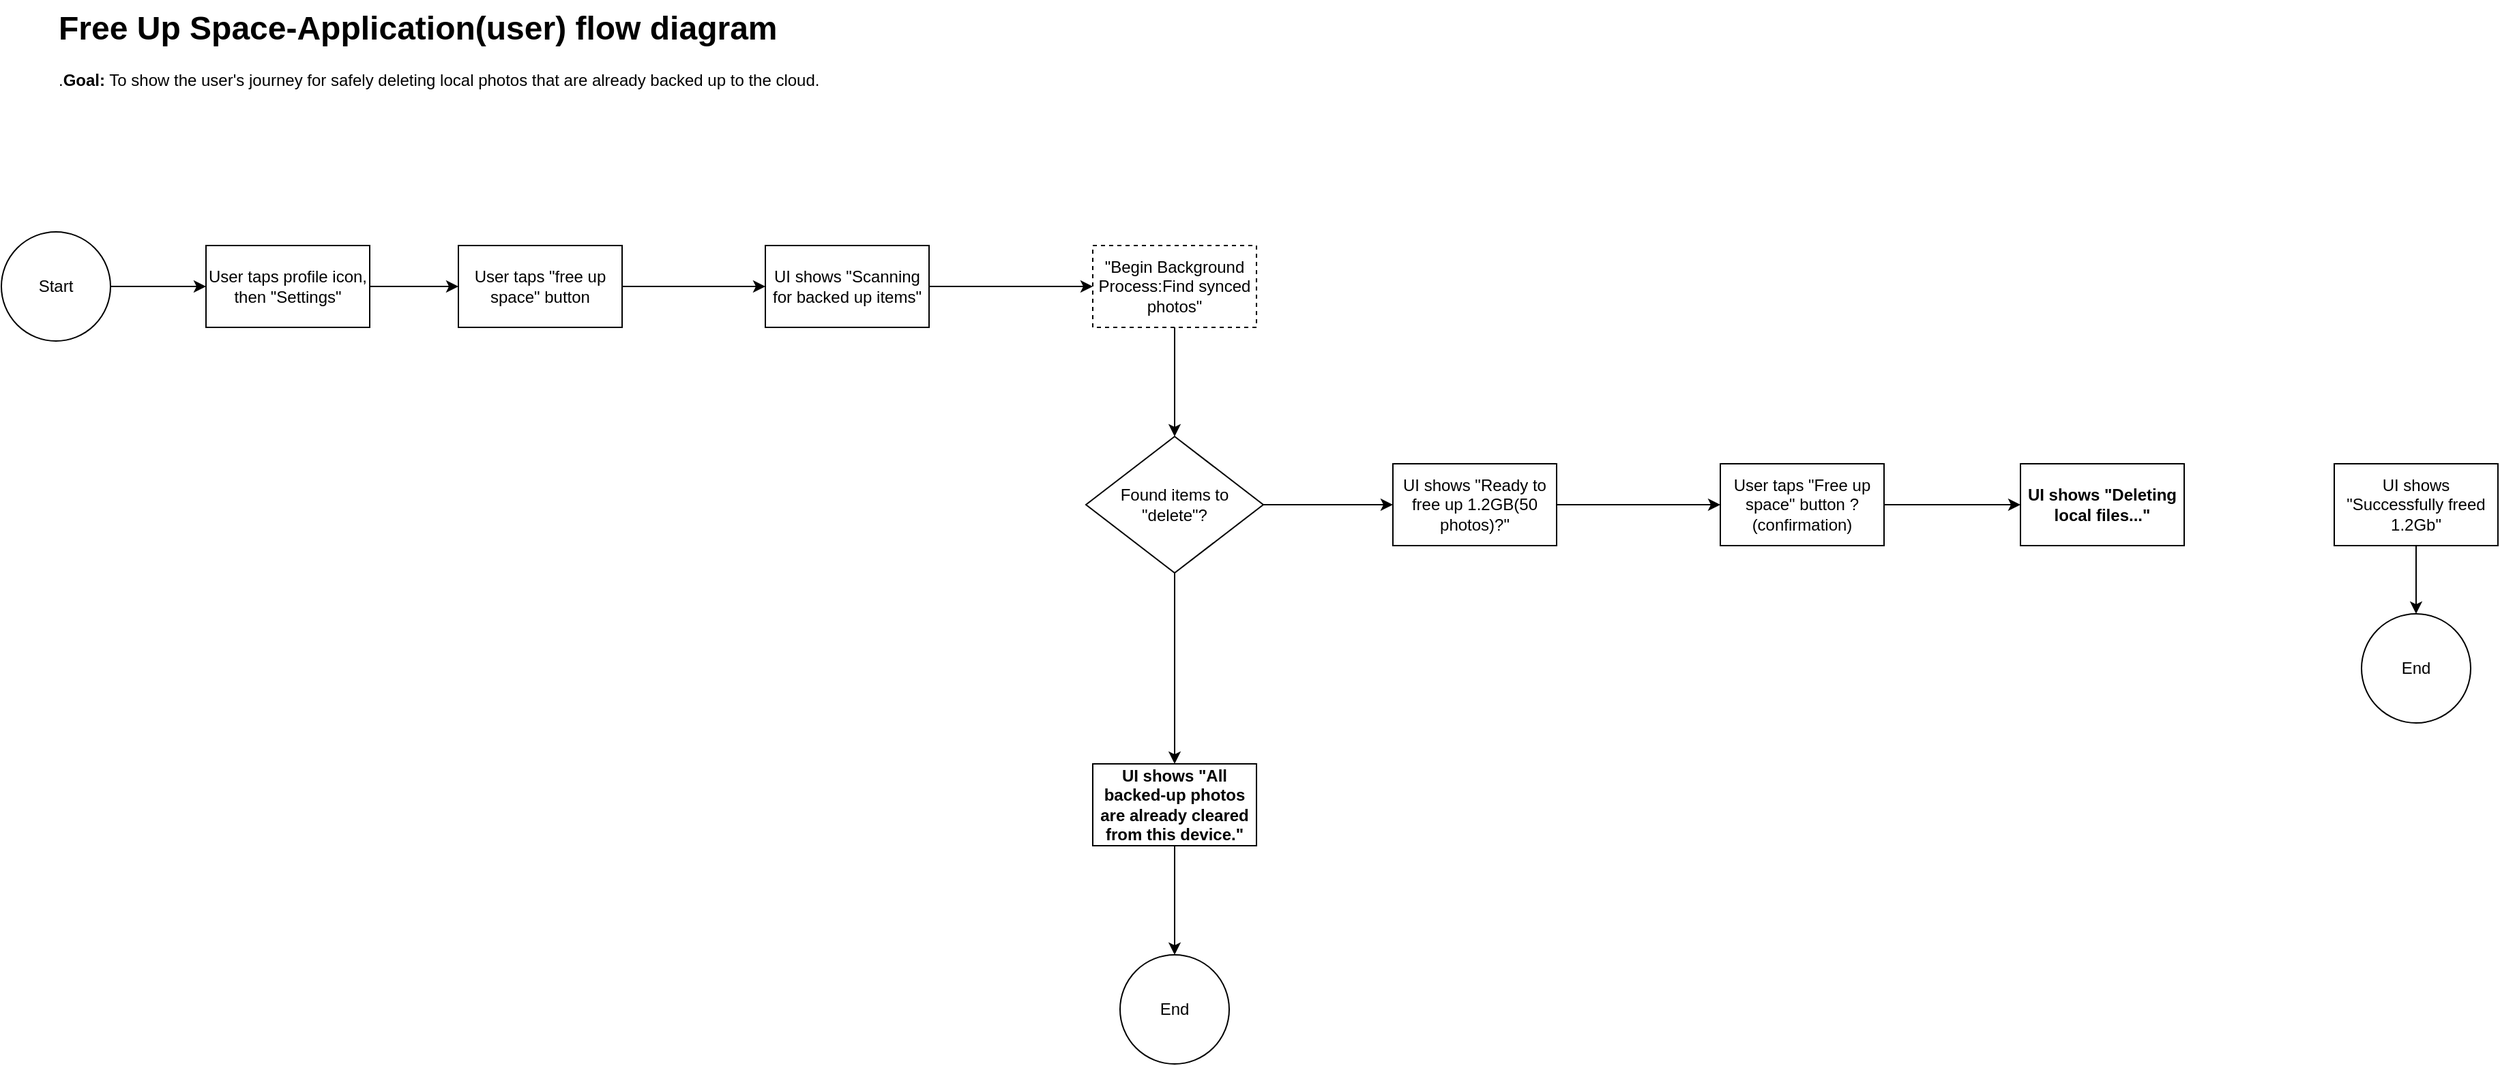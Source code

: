 <mxfile version="28.2.8" pages="3">
  <diagram name="Page-1" id="sjI6tXMpdKROrB7vQeuh">
    <mxGraphModel dx="2977" dy="1703" grid="1" gridSize="10" guides="1" tooltips="1" connect="1" arrows="1" fold="1" page="1" pageScale="1" pageWidth="827" pageHeight="1169" math="0" shadow="0">
      <root>
        <mxCell id="0" />
        <mxCell id="1" parent="0" />
        <mxCell id="TDhOu6z-0dgfgvMHIWvQ-1" value="&lt;h1 style=&quot;margin-top: 0px;&quot;&gt;Free Up Space-Application(user) flow diagram&lt;/h1&gt;&lt;p&gt;.&lt;strong style=&quot;background-color: transparent; color: light-dark(rgb(0, 0, 0), rgb(255, 255, 255));&quot;&gt;Goal:&lt;/strong&gt;&lt;span style=&quot;background-color: transparent; color: light-dark(rgb(0, 0, 0), rgb(255, 255, 255));&quot;&gt; To show the user&#39;s journey for safely deleting local photos that are already backed up to the cloud.&lt;/span&gt;&lt;/p&gt;" style="text;html=1;whiteSpace=wrap;overflow=hidden;rounded=0;" vertex="1" parent="1">
          <mxGeometry x="80" y="70" width="710" height="120" as="geometry" />
        </mxCell>
        <mxCell id="TDhOu6z-0dgfgvMHIWvQ-6" style="edgeStyle=orthogonalEdgeStyle;rounded=0;orthogonalLoop=1;jettySize=auto;html=1;entryX=0;entryY=0.5;entryDx=0;entryDy=0;" edge="1" parent="1" source="TDhOu6z-0dgfgvMHIWvQ-4" target="TDhOu6z-0dgfgvMHIWvQ-5">
          <mxGeometry relative="1" as="geometry" />
        </mxCell>
        <mxCell id="TDhOu6z-0dgfgvMHIWvQ-4" value="Start" style="ellipse;whiteSpace=wrap;html=1;aspect=fixed;" vertex="1" parent="1">
          <mxGeometry x="40" y="240" width="80" height="80" as="geometry" />
        </mxCell>
        <mxCell id="TDhOu6z-0dgfgvMHIWvQ-8" style="edgeStyle=orthogonalEdgeStyle;rounded=0;orthogonalLoop=1;jettySize=auto;html=1;entryX=0;entryY=0.5;entryDx=0;entryDy=0;" edge="1" parent="1" source="TDhOu6z-0dgfgvMHIWvQ-5" target="TDhOu6z-0dgfgvMHIWvQ-7">
          <mxGeometry relative="1" as="geometry" />
        </mxCell>
        <mxCell id="TDhOu6z-0dgfgvMHIWvQ-5" value="User taps profile icon, then &quot;Settings&quot;" style="rounded=0;whiteSpace=wrap;html=1;" vertex="1" parent="1">
          <mxGeometry x="190" y="250" width="120" height="60" as="geometry" />
        </mxCell>
        <mxCell id="TDhOu6z-0dgfgvMHIWvQ-11" style="edgeStyle=orthogonalEdgeStyle;rounded=0;orthogonalLoop=1;jettySize=auto;html=1;entryX=0;entryY=0.5;entryDx=0;entryDy=0;" edge="1" parent="1" source="TDhOu6z-0dgfgvMHIWvQ-7" target="TDhOu6z-0dgfgvMHIWvQ-9">
          <mxGeometry relative="1" as="geometry" />
        </mxCell>
        <mxCell id="TDhOu6z-0dgfgvMHIWvQ-7" value="User taps &quot;free up space&quot; button" style="rounded=0;whiteSpace=wrap;html=1;" vertex="1" parent="1">
          <mxGeometry x="375" y="250" width="120" height="60" as="geometry" />
        </mxCell>
        <mxCell id="TDhOu6z-0dgfgvMHIWvQ-12" style="edgeStyle=orthogonalEdgeStyle;rounded=0;orthogonalLoop=1;jettySize=auto;html=1;" edge="1" parent="1" source="TDhOu6z-0dgfgvMHIWvQ-9" target="TDhOu6z-0dgfgvMHIWvQ-10">
          <mxGeometry relative="1" as="geometry" />
        </mxCell>
        <mxCell id="TDhOu6z-0dgfgvMHIWvQ-9" value="UI shows &quot;Scanning for backed up items&quot;" style="rounded=0;whiteSpace=wrap;html=1;" vertex="1" parent="1">
          <mxGeometry x="600" y="250" width="120" height="60" as="geometry" />
        </mxCell>
        <mxCell id="TDhOu6z-0dgfgvMHIWvQ-14" style="edgeStyle=orthogonalEdgeStyle;rounded=0;orthogonalLoop=1;jettySize=auto;html=1;" edge="1" parent="1" source="TDhOu6z-0dgfgvMHIWvQ-10" target="TDhOu6z-0dgfgvMHIWvQ-13">
          <mxGeometry relative="1" as="geometry" />
        </mxCell>
        <mxCell id="TDhOu6z-0dgfgvMHIWvQ-10" value="&quot;Begin Background Process:Find synced photos&quot;" style="rounded=0;whiteSpace=wrap;html=1;dashed=1;" vertex="1" parent="1">
          <mxGeometry x="840" y="250" width="120" height="60" as="geometry" />
        </mxCell>
        <mxCell id="TDhOu6z-0dgfgvMHIWvQ-16" style="edgeStyle=orthogonalEdgeStyle;rounded=0;orthogonalLoop=1;jettySize=auto;html=1;entryX=0;entryY=0.5;entryDx=0;entryDy=0;" edge="1" parent="1" source="TDhOu6z-0dgfgvMHIWvQ-13" target="TDhOu6z-0dgfgvMHIWvQ-15">
          <mxGeometry relative="1" as="geometry" />
        </mxCell>
        <mxCell id="TDhOu6z-0dgfgvMHIWvQ-24" style="edgeStyle=orthogonalEdgeStyle;rounded=0;orthogonalLoop=1;jettySize=auto;html=1;" edge="1" parent="1" source="TDhOu6z-0dgfgvMHIWvQ-13" target="TDhOu6z-0dgfgvMHIWvQ-25">
          <mxGeometry relative="1" as="geometry">
            <mxPoint x="900" y="660" as="targetPoint" />
          </mxGeometry>
        </mxCell>
        <mxCell id="TDhOu6z-0dgfgvMHIWvQ-13" value="Found items to &quot;delete&quot;?" style="rhombus;whiteSpace=wrap;html=1;" vertex="1" parent="1">
          <mxGeometry x="835" y="390" width="130" height="100" as="geometry" />
        </mxCell>
        <mxCell id="TDhOu6z-0dgfgvMHIWvQ-18" style="edgeStyle=orthogonalEdgeStyle;rounded=0;orthogonalLoop=1;jettySize=auto;html=1;entryX=0;entryY=0.5;entryDx=0;entryDy=0;" edge="1" parent="1" source="TDhOu6z-0dgfgvMHIWvQ-15" target="TDhOu6z-0dgfgvMHIWvQ-17">
          <mxGeometry relative="1" as="geometry" />
        </mxCell>
        <mxCell id="TDhOu6z-0dgfgvMHIWvQ-15" value="UI shows &quot;Ready to free up 1.2GB(50 photos)?&quot;" style="rounded=0;whiteSpace=wrap;html=1;" vertex="1" parent="1">
          <mxGeometry x="1060" y="410" width="120" height="60" as="geometry" />
        </mxCell>
        <mxCell id="TDhOu6z-0dgfgvMHIWvQ-20" style="edgeStyle=orthogonalEdgeStyle;rounded=0;orthogonalLoop=1;jettySize=auto;html=1;entryX=0;entryY=0.5;entryDx=0;entryDy=0;" edge="1" parent="1" source="TDhOu6z-0dgfgvMHIWvQ-17" target="TDhOu6z-0dgfgvMHIWvQ-19">
          <mxGeometry relative="1" as="geometry" />
        </mxCell>
        <mxCell id="TDhOu6z-0dgfgvMHIWvQ-17" value="User taps &quot;Free up space&quot; button ? (confirmation)" style="rounded=0;whiteSpace=wrap;html=1;" vertex="1" parent="1">
          <mxGeometry x="1300" y="410" width="120" height="60" as="geometry" />
        </mxCell>
        <mxCell id="TDhOu6z-0dgfgvMHIWvQ-19" value="&lt;p data-pm-slice=&quot;1 1 [&amp;quot;ordered_list&amp;quot;,{&amp;quot;order&amp;quot;:1},&amp;quot;list_item&amp;quot;,{}]&quot;&gt;&lt;strong&gt;UI shows &quot;Deleting local files...&quot;&lt;/strong&gt;&lt;/p&gt;" style="rounded=0;whiteSpace=wrap;html=1;" vertex="1" parent="1">
          <mxGeometry x="1520" y="410" width="120" height="60" as="geometry" />
        </mxCell>
        <mxCell id="TDhOu6z-0dgfgvMHIWvQ-23" style="edgeStyle=orthogonalEdgeStyle;rounded=0;orthogonalLoop=1;jettySize=auto;html=1;" edge="1" parent="1" source="TDhOu6z-0dgfgvMHIWvQ-21" target="TDhOu6z-0dgfgvMHIWvQ-22">
          <mxGeometry relative="1" as="geometry" />
        </mxCell>
        <mxCell id="TDhOu6z-0dgfgvMHIWvQ-21" value="UI shows &quot;Successfully freed 1.2Gb&quot;" style="rounded=0;whiteSpace=wrap;html=1;" vertex="1" parent="1">
          <mxGeometry x="1750" y="410" width="120" height="60" as="geometry" />
        </mxCell>
        <mxCell id="TDhOu6z-0dgfgvMHIWvQ-22" value="End" style="ellipse;whiteSpace=wrap;html=1;aspect=fixed;" vertex="1" parent="1">
          <mxGeometry x="1770" y="520" width="80" height="80" as="geometry" />
        </mxCell>
        <mxCell id="TDhOu6z-0dgfgvMHIWvQ-27" style="edgeStyle=orthogonalEdgeStyle;rounded=0;orthogonalLoop=1;jettySize=auto;html=1;" edge="1" parent="1" source="TDhOu6z-0dgfgvMHIWvQ-25" target="TDhOu6z-0dgfgvMHIWvQ-26">
          <mxGeometry relative="1" as="geometry" />
        </mxCell>
        <mxCell id="TDhOu6z-0dgfgvMHIWvQ-25" value="&lt;p data-pm-slice=&quot;1 1 [&amp;quot;bullet_list&amp;quot;,{},&amp;quot;list_item&amp;quot;,{},&amp;quot;bullet_list&amp;quot;,{},&amp;quot;list_item&amp;quot;,{}]&quot;&gt;&lt;strong&gt;UI shows &quot;All backed-up photos are already cleared from this device.&quot;&lt;/strong&gt;&lt;/p&gt;" style="rounded=0;whiteSpace=wrap;html=1;" vertex="1" parent="1">
          <mxGeometry x="840" y="630" width="120" height="60" as="geometry" />
        </mxCell>
        <mxCell id="TDhOu6z-0dgfgvMHIWvQ-26" value="End" style="ellipse;whiteSpace=wrap;html=1;aspect=fixed;" vertex="1" parent="1">
          <mxGeometry x="860" y="770" width="80" height="80" as="geometry" />
        </mxCell>
      </root>
    </mxGraphModel>
  </diagram>
  <diagram id="B581j-EDfC-1hcdbxC-2" name="Page-2">
    <mxGraphModel dx="3804" dy="1703" grid="1" gridSize="10" guides="1" tooltips="1" connect="1" arrows="1" fold="1" page="1" pageScale="1" pageWidth="827" pageHeight="1169" math="0" shadow="0">
      <root>
        <mxCell id="0" />
        <mxCell id="1" parent="0" />
        <mxCell id="srylTICezi42XZblQGqp-1" value="&lt;h1 style=&quot;margin-top: 0px;&quot;&gt;Free Up space - Server side architecture&lt;/h1&gt;&lt;p&gt;Goal: The flow uses the same server side architecture used as in Delete Media in order to free up space in the local storage.&lt;/p&gt;" style="text;html=1;whiteSpace=wrap;overflow=hidden;rounded=0;" vertex="1" parent="1">
          <mxGeometry x="-440" y="190" width="660" height="100" as="geometry" />
        </mxCell>
        <mxCell id="srylTICezi42XZblQGqp-3" style="edgeStyle=orthogonalEdgeStyle;rounded=0;orthogonalLoop=1;jettySize=auto;html=1;" edge="1" parent="1" source="srylTICezi42XZblQGqp-5" target="srylTICezi42XZblQGqp-9">
          <mxGeometry relative="1" as="geometry" />
        </mxCell>
        <mxCell id="srylTICezi42XZblQGqp-4" value="&lt;p data-pm-slice=&quot;1 1 [&amp;quot;ordered_list&amp;quot;,{&amp;quot;order&amp;quot;:1},&amp;quot;list_item&amp;quot;,{},&amp;quot;bullet_list&amp;quot;,{},&amp;quot;list_item&amp;quot;,{}]&quot;&gt;&lt;code&gt;(1. DELETE /photos/{photo_id} [JWT])&lt;/code&gt;&lt;/p&gt;" style="edgeLabel;html=1;align=center;verticalAlign=middle;resizable=0;points=[];" vertex="1" connectable="0" parent="srylTICezi42XZblQGqp-3">
          <mxGeometry x="-0.217" y="3" relative="1" as="geometry">
            <mxPoint x="31" as="offset" />
          </mxGeometry>
        </mxCell>
        <mxCell id="srylTICezi42XZblQGqp-5" value="Mobile App(External factor)" style="rounded=0;whiteSpace=wrap;html=1;" vertex="1" parent="1">
          <mxGeometry x="-460" y="620" width="120" height="60" as="geometry" />
        </mxCell>
        <mxCell id="srylTICezi42XZblQGqp-6" value="Server Side Architecture(Delete Media)" style="swimlane;childLayout=stackLayout;resizeParent=1;resizeParentMax=0;startSize=20;html=1;" vertex="1" parent="1">
          <mxGeometry x="-150.0" y="490" width="1850" height="820" as="geometry" />
        </mxCell>
        <mxCell id="srylTICezi42XZblQGqp-7" value="Amazon API gateway" style="swimlane;startSize=20;html=1;" vertex="1" parent="srylTICezi42XZblQGqp-6">
          <mxGeometry y="20" width="530" height="800" as="geometry" />
        </mxCell>
        <mxCell id="srylTICezi42XZblQGqp-8" style="edgeStyle=orthogonalEdgeStyle;rounded=0;orthogonalLoop=1;jettySize=auto;html=1;entryX=0;entryY=0.5;entryDx=0;entryDy=0;" edge="1" parent="srylTICezi42XZblQGqp-7" source="srylTICezi42XZblQGqp-9" target="srylTICezi42XZblQGqp-10">
          <mxGeometry relative="1" as="geometry" />
        </mxCell>
        <mxCell id="srylTICezi42XZblQGqp-9" value="Amazon API Gateway" style="sketch=0;outlineConnect=0;fontColor=#232F3E;gradientColor=none;strokeColor=#ffffff;fillColor=#232F3E;dashed=0;verticalLabelPosition=middle;verticalAlign=bottom;align=center;html=1;whiteSpace=wrap;fontSize=10;fontStyle=1;spacing=3;shape=mxgraph.aws4.productIcon;prIcon=mxgraph.aws4.api_gateway;" vertex="1" parent="srylTICezi42XZblQGqp-7">
          <mxGeometry x="140.0" y="85" width="80" height="110" as="geometry" />
        </mxCell>
        <mxCell id="srylTICezi42XZblQGqp-10" value="Is Valid JWT?" style="rhombus;whiteSpace=wrap;html=1;" vertex="1" parent="srylTICezi42XZblQGqp-7">
          <mxGeometry x="290" y="95" width="123" height="90" as="geometry" />
        </mxCell>
        <mxCell id="srylTICezi42XZblQGqp-11" value="Lambda" style="swimlane;startSize=20;html=1;" vertex="1" parent="srylTICezi42XZblQGqp-6">
          <mxGeometry x="530" y="20" width="570" height="800" as="geometry" />
        </mxCell>
        <mxCell id="srylTICezi42XZblQGqp-12" style="edgeStyle=orthogonalEdgeStyle;rounded=0;orthogonalLoop=1;jettySize=auto;html=1;entryX=0.5;entryY=0;entryDx=0;entryDy=0;" edge="1" parent="srylTICezi42XZblQGqp-11" source="srylTICezi42XZblQGqp-13" target="srylTICezi42XZblQGqp-18">
          <mxGeometry relative="1" as="geometry">
            <Array as="points">
              <mxPoint x="223" y="273" />
              <mxPoint x="222" y="273" />
            </Array>
          </mxGeometry>
        </mxCell>
        <mxCell id="srylTICezi42XZblQGqp-13" value="" style="outlineConnect=0;dashed=0;verticalLabelPosition=bottom;verticalAlign=top;align=center;html=1;shape=mxgraph.aws3.lambda_function;fillColor=#F58534;gradientColor=none;" vertex="1" parent="srylTICezi42XZblQGqp-11">
          <mxGeometry x="200.0" y="104" width="69" height="72" as="geometry" />
        </mxCell>
        <mxCell id="srylTICezi42XZblQGqp-14" value="deletePhotoLambda" style="text;html=1;whiteSpace=wrap;strokeColor=none;fillColor=none;align=center;verticalAlign=middle;rounded=0;" vertex="1" parent="srylTICezi42XZblQGqp-11">
          <mxGeometry x="60.0" y="176" width="150" height="20" as="geometry" />
        </mxCell>
        <mxCell id="srylTICezi42XZblQGqp-15" style="edgeStyle=orthogonalEdgeStyle;rounded=0;orthogonalLoop=1;jettySize=auto;html=1;" edge="1" parent="srylTICezi42XZblQGqp-11" source="srylTICezi42XZblQGqp-18">
          <mxGeometry relative="1" as="geometry">
            <mxPoint x="-320.0" y="200" as="targetPoint" />
            <Array as="points">
              <mxPoint x="-320" y="475" />
            </Array>
          </mxGeometry>
        </mxCell>
        <mxCell id="srylTICezi42XZblQGqp-16" value="&lt;p data-pm-slice=&quot;1 1 [&amp;quot;ordered_list&amp;quot;,{&amp;quot;order&amp;quot;:1},&amp;quot;list_item&amp;quot;,{},&amp;quot;bullet_list&amp;quot;,{},&amp;quot;list_item&amp;quot;,{}]&quot;&gt;&lt;code&gt;(5b. 404 Not Found Error)&lt;/code&gt;&lt;/p&gt;" style="edgeLabel;html=1;align=center;verticalAlign=middle;resizable=0;points=[];" vertex="1" connectable="0" parent="srylTICezi42XZblQGqp-15">
          <mxGeometry x="-0.436" y="1" relative="1" as="geometry">
            <mxPoint as="offset" />
          </mxGeometry>
        </mxCell>
        <mxCell id="srylTICezi42XZblQGqp-17" value="No" style="edgeLabel;html=1;align=center;verticalAlign=middle;resizable=0;points=[];" vertex="1" connectable="0" parent="srylTICezi42XZblQGqp-15">
          <mxGeometry x="-0.944" relative="1" as="geometry">
            <mxPoint as="offset" />
          </mxGeometry>
        </mxCell>
        <mxCell id="srylTICezi42XZblQGqp-18" value="Does photo exist and &#39;owner_id&#39; match &#39;user_id&#39;?" style="rhombus;whiteSpace=wrap;html=1;" vertex="1" parent="srylTICezi42XZblQGqp-11">
          <mxGeometry x="80" y="370" width="285" height="210" as="geometry" />
        </mxCell>
        <mxCell id="srylTICezi42XZblQGqp-19" style="edgeStyle=orthogonalEdgeStyle;rounded=0;orthogonalLoop=1;jettySize=auto;html=1;" edge="1" parent="srylTICezi42XZblQGqp-11" target="srylTICezi42XZblQGqp-22">
          <mxGeometry relative="1" as="geometry">
            <mxPoint x="260.0" y="160" as="sourcePoint" />
            <mxPoint x="741.0" y="160" as="targetPoint" />
            <Array as="points">
              <mxPoint x="630" y="160" />
              <mxPoint x="630" y="160" />
            </Array>
          </mxGeometry>
        </mxCell>
        <mxCell id="srylTICezi42XZblQGqp-20" value="&lt;p data-pm-slice=&quot;1 1 [&amp;quot;ordered_list&amp;quot;,{&amp;quot;order&amp;quot;:1},&amp;quot;list_item&amp;quot;,{},&amp;quot;bullet_list&amp;quot;,{},&amp;quot;list_item&amp;quot;,{}]&quot;&gt;&lt;code&gt;(3. SELECT owner_id, file_size, object_key FROM photos&lt;/code&gt;&lt;/p&gt;&lt;p data-pm-slice=&quot;1 1 [&amp;quot;ordered_list&amp;quot;,{&amp;quot;order&amp;quot;:1},&amp;quot;list_item&amp;quot;,{},&amp;quot;bullet_list&amp;quot;,{},&amp;quot;list_item&amp;quot;,{}]&quot;&gt;&lt;code&gt;&amp;nbsp;WHERE photo_id = [photo_id])&lt;/code&gt;&lt;/p&gt;" style="edgeLabel;html=1;align=center;verticalAlign=middle;resizable=0;points=[];" vertex="1" connectable="0" parent="srylTICezi42XZblQGqp-19">
          <mxGeometry x="-0.266" relative="1" as="geometry">
            <mxPoint x="38" as="offset" />
          </mxGeometry>
        </mxCell>
        <mxCell id="srylTICezi42XZblQGqp-21" value="Amazon RDS postgreSQL" style="swimlane;startSize=20;html=1;" vertex="1" parent="srylTICezi42XZblQGqp-6">
          <mxGeometry x="1100" y="20" width="420" height="800" as="geometry" />
        </mxCell>
        <mxCell id="srylTICezi42XZblQGqp-22" value="Amazon RDS" style="sketch=0;outlineConnect=0;fontColor=#232F3E;gradientColor=none;strokeColor=#ffffff;fillColor=#232F3E;dashed=0;verticalLabelPosition=middle;verticalAlign=bottom;align=center;html=1;whiteSpace=wrap;fontSize=10;fontStyle=1;spacing=3;shape=mxgraph.aws4.productIcon;prIcon=mxgraph.aws4.rds;" vertex="1" parent="srylTICezi42XZblQGqp-21">
          <mxGeometry x="180.0" y="90" width="80" height="100" as="geometry" />
        </mxCell>
        <mxCell id="srylTICezi42XZblQGqp-23" value="Amazon S3" style="swimlane;startSize=20;html=1;" vertex="1" parent="srylTICezi42XZblQGqp-6">
          <mxGeometry x="1520" y="20" width="330" height="800" as="geometry" />
        </mxCell>
        <mxCell id="srylTICezi42XZblQGqp-24" value="S3 doest not send succes its just fire and forget" style="text;html=1;whiteSpace=wrap;strokeColor=none;fillColor=none;align=center;verticalAlign=middle;rounded=0;" vertex="1" parent="srylTICezi42XZblQGqp-23">
          <mxGeometry x="20" y="195" width="280" height="30" as="geometry" />
        </mxCell>
        <mxCell id="srylTICezi42XZblQGqp-25" style="edgeStyle=orthogonalEdgeStyle;rounded=0;orthogonalLoop=1;jettySize=auto;html=1;entryX=0;entryY=0.5;entryDx=0;entryDy=0;entryPerimeter=0;" edge="1" parent="srylTICezi42XZblQGqp-6" source="srylTICezi42XZblQGqp-10" target="srylTICezi42XZblQGqp-13">
          <mxGeometry relative="1" as="geometry" />
        </mxCell>
        <mxCell id="srylTICezi42XZblQGqp-26" value="Yes" style="edgeLabel;html=1;align=center;verticalAlign=middle;resizable=0;points=[];" vertex="1" connectable="0" parent="srylTICezi42XZblQGqp-25">
          <mxGeometry x="-0.745" relative="1" as="geometry">
            <mxPoint as="offset" />
          </mxGeometry>
        </mxCell>
        <mxCell id="srylTICezi42XZblQGqp-27" value="&lt;p data-pm-slice=&quot;1 1 [&amp;quot;ordered_list&amp;quot;,{&amp;quot;order&amp;quot;:1},&amp;quot;list_item&amp;quot;,{},&amp;quot;bullet_list&amp;quot;,{},&amp;quot;list_item&amp;quot;,{}]&quot;&gt;&lt;code&gt;(2. Validates JWT, triggers Lambda)&lt;/code&gt;&lt;/p&gt;" style="edgeLabel;html=1;align=center;verticalAlign=middle;resizable=0;points=[];" vertex="1" connectable="0" parent="srylTICezi42XZblQGqp-25">
          <mxGeometry x="0.064" relative="1" as="geometry">
            <mxPoint as="offset" />
          </mxGeometry>
        </mxCell>
        <mxCell id="srylTICezi42XZblQGqp-28" style="edgeStyle=orthogonalEdgeStyle;rounded=0;orthogonalLoop=1;jettySize=auto;html=1;" edge="1" parent="srylTICezi42XZblQGqp-6" source="srylTICezi42XZblQGqp-22" target="srylTICezi42XZblQGqp-13">
          <mxGeometry relative="1" as="geometry">
            <Array as="points">
              <mxPoint x="1320" y="230" />
              <mxPoint x="764" y="230" />
            </Array>
          </mxGeometry>
        </mxCell>
        <mxCell id="srylTICezi42XZblQGqp-29" value="&lt;p data-pm-slice=&quot;1 1 [&amp;quot;ordered_list&amp;quot;,{&amp;quot;order&amp;quot;:1},&amp;quot;list_item&amp;quot;,{},&amp;quot;bullet_list&amp;quot;,{},&amp;quot;list_item&amp;quot;,{}]&quot;&gt;&lt;code&gt;(4. Photo Record)&lt;/code&gt;&lt;/p&gt;" style="edgeLabel;html=1;align=center;verticalAlign=middle;resizable=0;points=[];" vertex="1" connectable="0" parent="srylTICezi42XZblQGqp-28">
          <mxGeometry x="0.135" y="-1" relative="1" as="geometry">
            <mxPoint as="offset" />
          </mxGeometry>
        </mxCell>
        <mxCell id="srylTICezi42XZblQGqp-30" style="edgeStyle=orthogonalEdgeStyle;rounded=0;orthogonalLoop=1;jettySize=auto;html=1;" edge="1" parent="srylTICezi42XZblQGqp-6" source="srylTICezi42XZblQGqp-18" target="srylTICezi42XZblQGqp-22">
          <mxGeometry relative="1" as="geometry">
            <mxPoint x="1370.0" y="210" as="targetPoint" />
            <Array as="points">
              <mxPoint x="1330" y="495" />
            </Array>
          </mxGeometry>
        </mxCell>
        <mxCell id="srylTICezi42XZblQGqp-31" value="&lt;p data-pm-slice=&quot;1 1 [&amp;quot;ordered_list&amp;quot;,{&amp;quot;order&amp;quot;:1},&amp;quot;list_item&amp;quot;,{},&amp;quot;bullet_list&amp;quot;,{},&amp;quot;list_item&amp;quot;,{}]&quot;&gt;&lt;code&gt;(5. TRANSACTION START)&lt;/code&gt;&lt;/p&gt;&lt;p data-pm-slice=&quot;1 1 [&amp;quot;ordered_list&amp;quot;,{&amp;quot;order&amp;quot;:1},&amp;quot;list_item&amp;quot;,{},&amp;quot;bullet_list&amp;quot;,{},&amp;quot;list_item&amp;quot;,{}]&quot;&gt;&lt;code&gt;&lt;/code&gt;&lt;/p&gt;&lt;p data-pm-slice=&quot;1 1 [&amp;quot;ordered_list&amp;quot;,{&amp;quot;order&amp;quot;:1},&amp;quot;list_item&amp;quot;,{},&amp;quot;bullet_list&amp;quot;,{},&amp;quot;list_item&amp;quot;,{}]&quot;&gt;&lt;code&gt;(6. UPDATE users SET storage_used = storage_used - [file_size]&amp;nbsp;&lt;/code&gt;&lt;/p&gt;&lt;p data-pm-slice=&quot;1 1 [&amp;quot;ordered_list&amp;quot;,{&amp;quot;order&amp;quot;:1},&amp;quot;list_item&amp;quot;,{},&amp;quot;bullet_list&amp;quot;,{},&amp;quot;list_item&amp;quot;,{}]&quot;&gt;&lt;code&gt;WHERE user_id = [user_id])&lt;/code&gt;&lt;/p&gt;&lt;p data-pm-slice=&quot;1 1 [&amp;quot;ordered_list&amp;quot;,{&amp;quot;order&amp;quot;:1},&amp;quot;list_item&amp;quot;,{},&amp;quot;bullet_list&amp;quot;,{},&amp;quot;list_item&amp;quot;,{}]&quot;&gt;&lt;code&gt;&lt;/code&gt;&lt;/p&gt;&lt;p data-pm-slice=&quot;1 1 [&amp;quot;ordered_list&amp;quot;,{&amp;quot;order&amp;quot;:1},&amp;quot;list_item&amp;quot;,{},&amp;quot;bullet_list&amp;quot;,{},&amp;quot;list_item&amp;quot;,{}]&quot;&gt;&lt;code&gt;(7. DELETE FROM photos WHERE photo_id = [photo_id])&lt;/code&gt;&lt;/p&gt;&lt;p data-pm-slice=&quot;1 1 [&amp;quot;ordered_list&amp;quot;,{&amp;quot;order&amp;quot;:1},&amp;quot;list_item&amp;quot;,{},&amp;quot;bullet_list&amp;quot;,{},&amp;quot;list_item&amp;quot;,{}]&quot;&gt;&lt;code&gt;&lt;/code&gt;&lt;/p&gt;&lt;p data-pm-slice=&quot;1 1 [&amp;quot;ordered_list&amp;quot;,{&amp;quot;order&amp;quot;:1},&amp;quot;list_item&amp;quot;,{},&amp;quot;bullet_list&amp;quot;,{},&amp;quot;list_item&amp;quot;,{}]&quot;&gt;&lt;code&gt;(8. COMMIT)&lt;/code&gt;&lt;/p&gt;" style="edgeLabel;html=1;align=center;verticalAlign=middle;resizable=0;points=[];" vertex="1" connectable="0" parent="srylTICezi42XZblQGqp-30">
          <mxGeometry x="-0.636" y="1" relative="1" as="geometry">
            <mxPoint x="103" as="offset" />
          </mxGeometry>
        </mxCell>
        <mxCell id="srylTICezi42XZblQGqp-32" value="Yes" style="edgeLabel;html=1;align=center;verticalAlign=middle;resizable=0;points=[];" vertex="1" connectable="0" parent="srylTICezi42XZblQGqp-30">
          <mxGeometry x="-0.924" y="1" relative="1" as="geometry">
            <mxPoint x="-12" as="offset" />
          </mxGeometry>
        </mxCell>
        <mxCell id="srylTICezi42XZblQGqp-33" style="edgeStyle=orthogonalEdgeStyle;rounded=0;orthogonalLoop=1;jettySize=auto;html=1;" edge="1" parent="srylTICezi42XZblQGqp-6" source="srylTICezi42XZblQGqp-13" target="srylTICezi42XZblQGqp-9">
          <mxGeometry relative="1" as="geometry">
            <Array as="points">
              <mxPoint x="750" y="90" />
              <mxPoint x="180" y="90" />
            </Array>
          </mxGeometry>
        </mxCell>
        <mxCell id="srylTICezi42XZblQGqp-34" value="&lt;p data-pm-slice=&quot;1 1 [&amp;quot;ordered_list&amp;quot;,{&amp;quot;order&amp;quot;:1},&amp;quot;list_item&amp;quot;,{},&amp;quot;bullet_list&amp;quot;,{},&amp;quot;list_item&amp;quot;,{}]&quot;&gt;&lt;code&gt;(11. 200 OK Response &quot;Deleted&quot;)&lt;/code&gt;&lt;/p&gt;" style="edgeLabel;html=1;align=center;verticalAlign=middle;resizable=0;points=[];" vertex="1" connectable="0" parent="srylTICezi42XZblQGqp-33">
          <mxGeometry x="0.035" relative="1" as="geometry">
            <mxPoint as="offset" />
          </mxGeometry>
        </mxCell>
        <mxCell id="srylTICezi42XZblQGqp-35" style="edgeStyle=orthogonalEdgeStyle;rounded=0;orthogonalLoop=1;jettySize=auto;html=1;" edge="1" parent="srylTICezi42XZblQGqp-6" source="srylTICezi42XZblQGqp-13" target="srylTICezi42XZblQGqp-9">
          <mxGeometry relative="1" as="geometry">
            <Array as="points">
              <mxPoint x="760" y="70" />
              <mxPoint x="170" y="70" />
            </Array>
          </mxGeometry>
        </mxCell>
        <mxCell id="srylTICezi42XZblQGqp-36" value="&lt;p data-pm-slice=&quot;1 1 [&amp;quot;ordered_list&amp;quot;,{&amp;quot;order&amp;quot;:1},&amp;quot;list_item&amp;quot;,{},&amp;quot;bullet_list&amp;quot;,{},&amp;quot;list_item&amp;quot;,{}]&quot;&gt;&lt;code&gt;(11c. 500 Internal Server Error)&lt;/code&gt;&lt;/p&gt;" style="edgeLabel;html=1;align=center;verticalAlign=middle;resizable=0;points=[];" vertex="1" connectable="0" parent="srylTICezi42XZblQGqp-35">
          <mxGeometry x="0.238" y="-1" relative="1" as="geometry">
            <mxPoint as="offset" />
          </mxGeometry>
        </mxCell>
        <mxCell id="srylTICezi42XZblQGqp-37" style="edgeStyle=orthogonalEdgeStyle;rounded=0;orthogonalLoop=1;jettySize=auto;html=1;entryX=0.855;entryY=0.145;entryDx=0;entryDy=0;entryPerimeter=0;" edge="1" parent="srylTICezi42XZblQGqp-6" source="srylTICezi42XZblQGqp-22" target="srylTICezi42XZblQGqp-13">
          <mxGeometry relative="1" as="geometry">
            <Array as="points">
              <mxPoint x="1320" y="90" />
              <mxPoint x="789" y="90" />
            </Array>
          </mxGeometry>
        </mxCell>
        <mxCell id="srylTICezi42XZblQGqp-38" value="&lt;p data-pm-slice=&quot;1 1 [&amp;quot;ordered_list&amp;quot;,{&amp;quot;order&amp;quot;:1},&amp;quot;list_item&amp;quot;,{},&amp;quot;bullet_list&amp;quot;,{},&amp;quot;list_item&amp;quot;,{}]&quot;&gt;&lt;code&gt;(9. Commit Success)&lt;/code&gt;&lt;/p&gt;" style="edgeLabel;html=1;align=center;verticalAlign=middle;resizable=0;points=[];" vertex="1" connectable="0" parent="srylTICezi42XZblQGqp-37">
          <mxGeometry x="0.07" y="-2" relative="1" as="geometry">
            <mxPoint as="offset" />
          </mxGeometry>
        </mxCell>
        <mxCell id="srylTICezi42XZblQGqp-39" style="edgeStyle=orthogonalEdgeStyle;rounded=0;orthogonalLoop=1;jettySize=auto;html=1;entryX=0.089;entryY=-0.01;entryDx=0;entryDy=0;entryPerimeter=0;" edge="1" parent="1" source="srylTICezi42XZblQGqp-9" target="srylTICezi42XZblQGqp-5">
          <mxGeometry relative="1" as="geometry">
            <Array as="points">
              <mxPoint x="10.0" y="550" />
              <mxPoint x="-449.0" y="550" />
            </Array>
          </mxGeometry>
        </mxCell>
        <mxCell id="srylTICezi42XZblQGqp-40" value="&lt;p data-pm-slice=&quot;1 1 [&amp;quot;ordered_list&amp;quot;,{&amp;quot;order&amp;quot;:1},&amp;quot;list_item&amp;quot;,{},&amp;quot;bullet_list&amp;quot;,{},&amp;quot;list_item&amp;quot;,{}]&quot;&gt;&lt;code&gt;(12c. 500 Internal Server Error)&lt;/code&gt;&lt;/p&gt;" style="edgeLabel;html=1;align=center;verticalAlign=middle;resizable=0;points=[];" vertex="1" connectable="0" parent="srylTICezi42XZblQGqp-39">
          <mxGeometry x="0.155" relative="1" as="geometry">
            <mxPoint as="offset" />
          </mxGeometry>
        </mxCell>
        <mxCell id="srylTICezi42XZblQGqp-41" style="edgeStyle=orthogonalEdgeStyle;rounded=0;orthogonalLoop=1;jettySize=auto;html=1;" edge="1" parent="1" source="srylTICezi42XZblQGqp-10" target="srylTICezi42XZblQGqp-5">
          <mxGeometry relative="1" as="geometry">
            <Array as="points">
              <mxPoint x="202" y="730" />
              <mxPoint x="-400" y="730" />
            </Array>
          </mxGeometry>
        </mxCell>
        <mxCell id="srylTICezi42XZblQGqp-42" value="No" style="edgeLabel;html=1;align=center;verticalAlign=middle;resizable=0;points=[];" vertex="1" connectable="0" parent="srylTICezi42XZblQGqp-41">
          <mxGeometry x="-0.852" relative="1" as="geometry">
            <mxPoint as="offset" />
          </mxGeometry>
        </mxCell>
        <mxCell id="srylTICezi42XZblQGqp-43" value="&lt;p data-pm-slice=&quot;1 1 [&amp;quot;ordered_list&amp;quot;,{&amp;quot;order&amp;quot;:1},&amp;quot;list_item&amp;quot;,{},&amp;quot;bullet_list&amp;quot;,{},&amp;quot;list_item&amp;quot;,{}]&quot;&gt;&lt;code&gt;(2b. 401 Unauthorized Error)&lt;/code&gt;&lt;/p&gt;" style="edgeLabel;html=1;align=center;verticalAlign=middle;resizable=0;points=[];" vertex="1" connectable="0" parent="srylTICezi42XZblQGqp-41">
          <mxGeometry x="0.028" relative="1" as="geometry">
            <mxPoint as="offset" />
          </mxGeometry>
        </mxCell>
        <mxCell id="srylTICezi42XZblQGqp-44" value="Amazon S3" style="sketch=0;outlineConnect=0;fontColor=#232F3E;gradientColor=none;strokeColor=#ffffff;fillColor=#232F3E;dashed=0;verticalLabelPosition=middle;verticalAlign=bottom;align=center;html=1;whiteSpace=wrap;fontSize=10;fontStyle=1;spacing=3;shape=mxgraph.aws4.productIcon;prIcon=mxgraph.aws4.s3;" vertex="1" parent="1">
          <mxGeometry x="1460" y="600" width="80" height="100" as="geometry" />
        </mxCell>
        <mxCell id="srylTICezi42XZblQGqp-45" style="edgeStyle=orthogonalEdgeStyle;rounded=0;orthogonalLoop=1;jettySize=auto;html=1;" edge="1" parent="1" source="srylTICezi42XZblQGqp-13" target="srylTICezi42XZblQGqp-44">
          <mxGeometry relative="1" as="geometry">
            <Array as="points">
              <mxPoint x="620" y="550" />
              <mxPoint x="1500" y="550" />
            </Array>
          </mxGeometry>
        </mxCell>
        <mxCell id="srylTICezi42XZblQGqp-46" value="&lt;span style=&quot;color: rgba(0, 0, 0, 0); font-family: monospace; font-size: 0px; text-align: start; background-color: rgb(27, 29, 30);&quot;&gt;%3CmxGraphModel%3E%3Croot%3E%3CmxCell%20id%3D%220%22%2F%3E%3CmxCell%20id%3D%221%22%20parent%3D%220%22%2F%3E%3CmxCell%20id%3D%222%22%20value%3D%22%26lt%3Bp%20data-pm-slice%3D%26quot%3B1%201%20%5B%26amp%3Bquot%3Bordered_list%26amp%3Bquot%3B%2C%7B%26amp%3Bquot%3Border%26amp%3Bquot%3B%3A1%7D%2C%26amp%3Bquot%3Blist_item%26amp%3Bquot%3B%2C%7B%7D%2C%26amp%3Bquot%3Bbullet_list%26amp%3Bquot%3B%2C%7B%7D%2C%26amp%3Bquot%3Blist_item%26amp%3Bquot%3B%2C%7B%7D%5D%26quot%3B%26gt%3B%26lt%3Bcode%26gt%3B(10.%20DELETE%20Object%20%5Bobject_key%5D)%26lt%3B%2Fcode%26gt%3B%26lt%3B%2Fp%26gt%3B%22%20style%3D%22edgeLabel%3Bhtml%3D1%3Balign%3Dcenter%3BverticalAlign%3Dmiddle%3Bresizable%3D0%3Bpoints%3D%5B%5D%3B%22%20vertex%3D%221%22%20connectable%3D%220%22%20parent%3D%221%22%3E%3CmxGeometry%20x%3D%221960.5%22%20y%3D%22470%22%20as%3D%22geometry%22%2F%3E%3C%2FmxCell%3E%3C%2Froot%3E%3C%2FmxGraphModel%3&lt;/span&gt;&lt;span style=&quot;color: rgba(0, 0, 0, 0); font-family: monospace; font-size: 0px; text-align: start; background-color: rgb(27, 29, 30);&quot;&gt;%3CmxGraphModel%3E%3Croot%3E%3CmxCell%20id%3D%220%22%2F%3E%3CmxCell%20id%3D%221%22%20parent%3D%220%22%2F%3E%3CmxCell%20id%3D%222%22%20value%3D%22%26lt%3Bp%20data-pm-slice%3D%26quot%3B1%201%20%5B%26amp%3Bquot%3Bordered_list%26amp%3Bquot%3B%2C%7B%26amp%3Bquot%3Border%26amp%3Bquot%3B%3A1%7D%2C%26amp%3Bquot%3Blist_item%26amp%3Bquot%3B%2C%7B%7D%2C%26amp%3Bquot%3Bbullet_list%26amp%3Bquot%3B%2C%7B%7D%2C%26amp%3Bquot%3Blist_item%26amp%3Bquot%3B%2C%7B%7D%5D%26quot%3B%26gt%3B%26lt%3Bcode%26gt%3B(10.%20DELETE%20Object%20%5Bobject_key%5D)%26lt%3B%2Fcode%26gt%3B%26lt%3B%2Fp%26gt%3B%22%20style%3D%22edgeLabel%3Bhtml%3D1%3Balign%3Dcenter%3BverticalAlign%3Dmiddle%3Bresizable%3D0%3Bpoints%3D%5B%5D%3B%22%20vertex%3D%221%22%20connectable%3D%220%22%20parent%3D%221%22%3E%3CmxGeometry%20x%3D%221960.5%22%20y%3D%22470%22%20as%3D%22geometry%22%2F%3E%3C%2FmxCell%3E%3C%2Froot%3E%3C%2FmxGraphModel%3E&lt;/span&gt;&lt;span style=&quot;background-color: light-dark(#ffffff, var(--ge-dark-color, #121212)); color: light-dark(rgb(0, 0, 0), rgb(255, 255, 255));&quot;&gt;(10. DELETE Object [object_key])&lt;/span&gt;" style="edgeLabel;html=1;align=center;verticalAlign=middle;resizable=0;points=[];" vertex="1" connectable="0" parent="srylTICezi42XZblQGqp-45">
          <mxGeometry x="-0.019" relative="1" as="geometry">
            <mxPoint as="offset" />
          </mxGeometry>
        </mxCell>
        <mxCell id="srylTICezi42XZblQGqp-47" style="edgeStyle=orthogonalEdgeStyle;rounded=0;orthogonalLoop=1;jettySize=auto;html=1;" edge="1" parent="1" source="srylTICezi42XZblQGqp-9" target="srylTICezi42XZblQGqp-5">
          <mxGeometry relative="1" as="geometry">
            <Array as="points">
              <mxPoint x="-400" y="610" />
            </Array>
          </mxGeometry>
        </mxCell>
        <mxCell id="srylTICezi42XZblQGqp-48" value="&lt;p data-pm-slice=&quot;1 1 [&amp;quot;ordered_list&amp;quot;,{&amp;quot;order&amp;quot;:1},&amp;quot;list_item&amp;quot;,{},&amp;quot;bullet_list&amp;quot;,{},&amp;quot;list_item&amp;quot;,{}]&quot;&gt;&lt;code&gt;(12. 200 OK Response &quot;Deleted&quot;)&lt;/code&gt;&lt;/p&gt;" style="edgeLabel;html=1;align=center;verticalAlign=middle;resizable=0;points=[];" vertex="1" connectable="0" parent="srylTICezi42XZblQGqp-47">
          <mxGeometry x="0.018" y="-1" relative="1" as="geometry">
            <mxPoint as="offset" />
          </mxGeometry>
        </mxCell>
        <mxCell id="srylTICezi42XZblQGqp-49" style="edgeStyle=orthogonalEdgeStyle;rounded=0;orthogonalLoop=1;jettySize=auto;html=1;entryX=0.25;entryY=0;entryDx=0;entryDy=0;" edge="1" parent="1" source="srylTICezi42XZblQGqp-9" target="srylTICezi42XZblQGqp-5">
          <mxGeometry relative="1" as="geometry">
            <Array as="points">
              <mxPoint y="580" />
              <mxPoint x="-430" y="580" />
            </Array>
          </mxGeometry>
        </mxCell>
        <mxCell id="srylTICezi42XZblQGqp-50" value="&lt;p data-pm-slice=&quot;1 1 [&amp;quot;ordered_list&amp;quot;,{&amp;quot;order&amp;quot;:1},&amp;quot;list_item&amp;quot;,{},&amp;quot;bullet_list&amp;quot;,{},&amp;quot;list_item&amp;quot;,{}]&quot;&gt;&lt;code&gt;(12b. 404 Not Found Error)&lt;/code&gt;&lt;/p&gt;" style="edgeLabel;html=1;align=center;verticalAlign=middle;resizable=0;points=[];" vertex="1" connectable="0" parent="srylTICezi42XZblQGqp-49">
          <mxGeometry x="0.284" relative="1" as="geometry">
            <mxPoint as="offset" />
          </mxGeometry>
        </mxCell>
      </root>
    </mxGraphModel>
  </diagram>
  <diagram id="l_KCk7_yLENETobO7Hvg" name="Page-3">
    <mxGraphModel dx="1042" dy="596" grid="1" gridSize="10" guides="1" tooltips="1" connect="1" arrows="1" fold="1" page="1" pageScale="1" pageWidth="827" pageHeight="1169" math="0" shadow="0">
      <root>
        <mxCell id="0" />
        <mxCell id="1" parent="0" />
      </root>
    </mxGraphModel>
  </diagram>
</mxfile>
